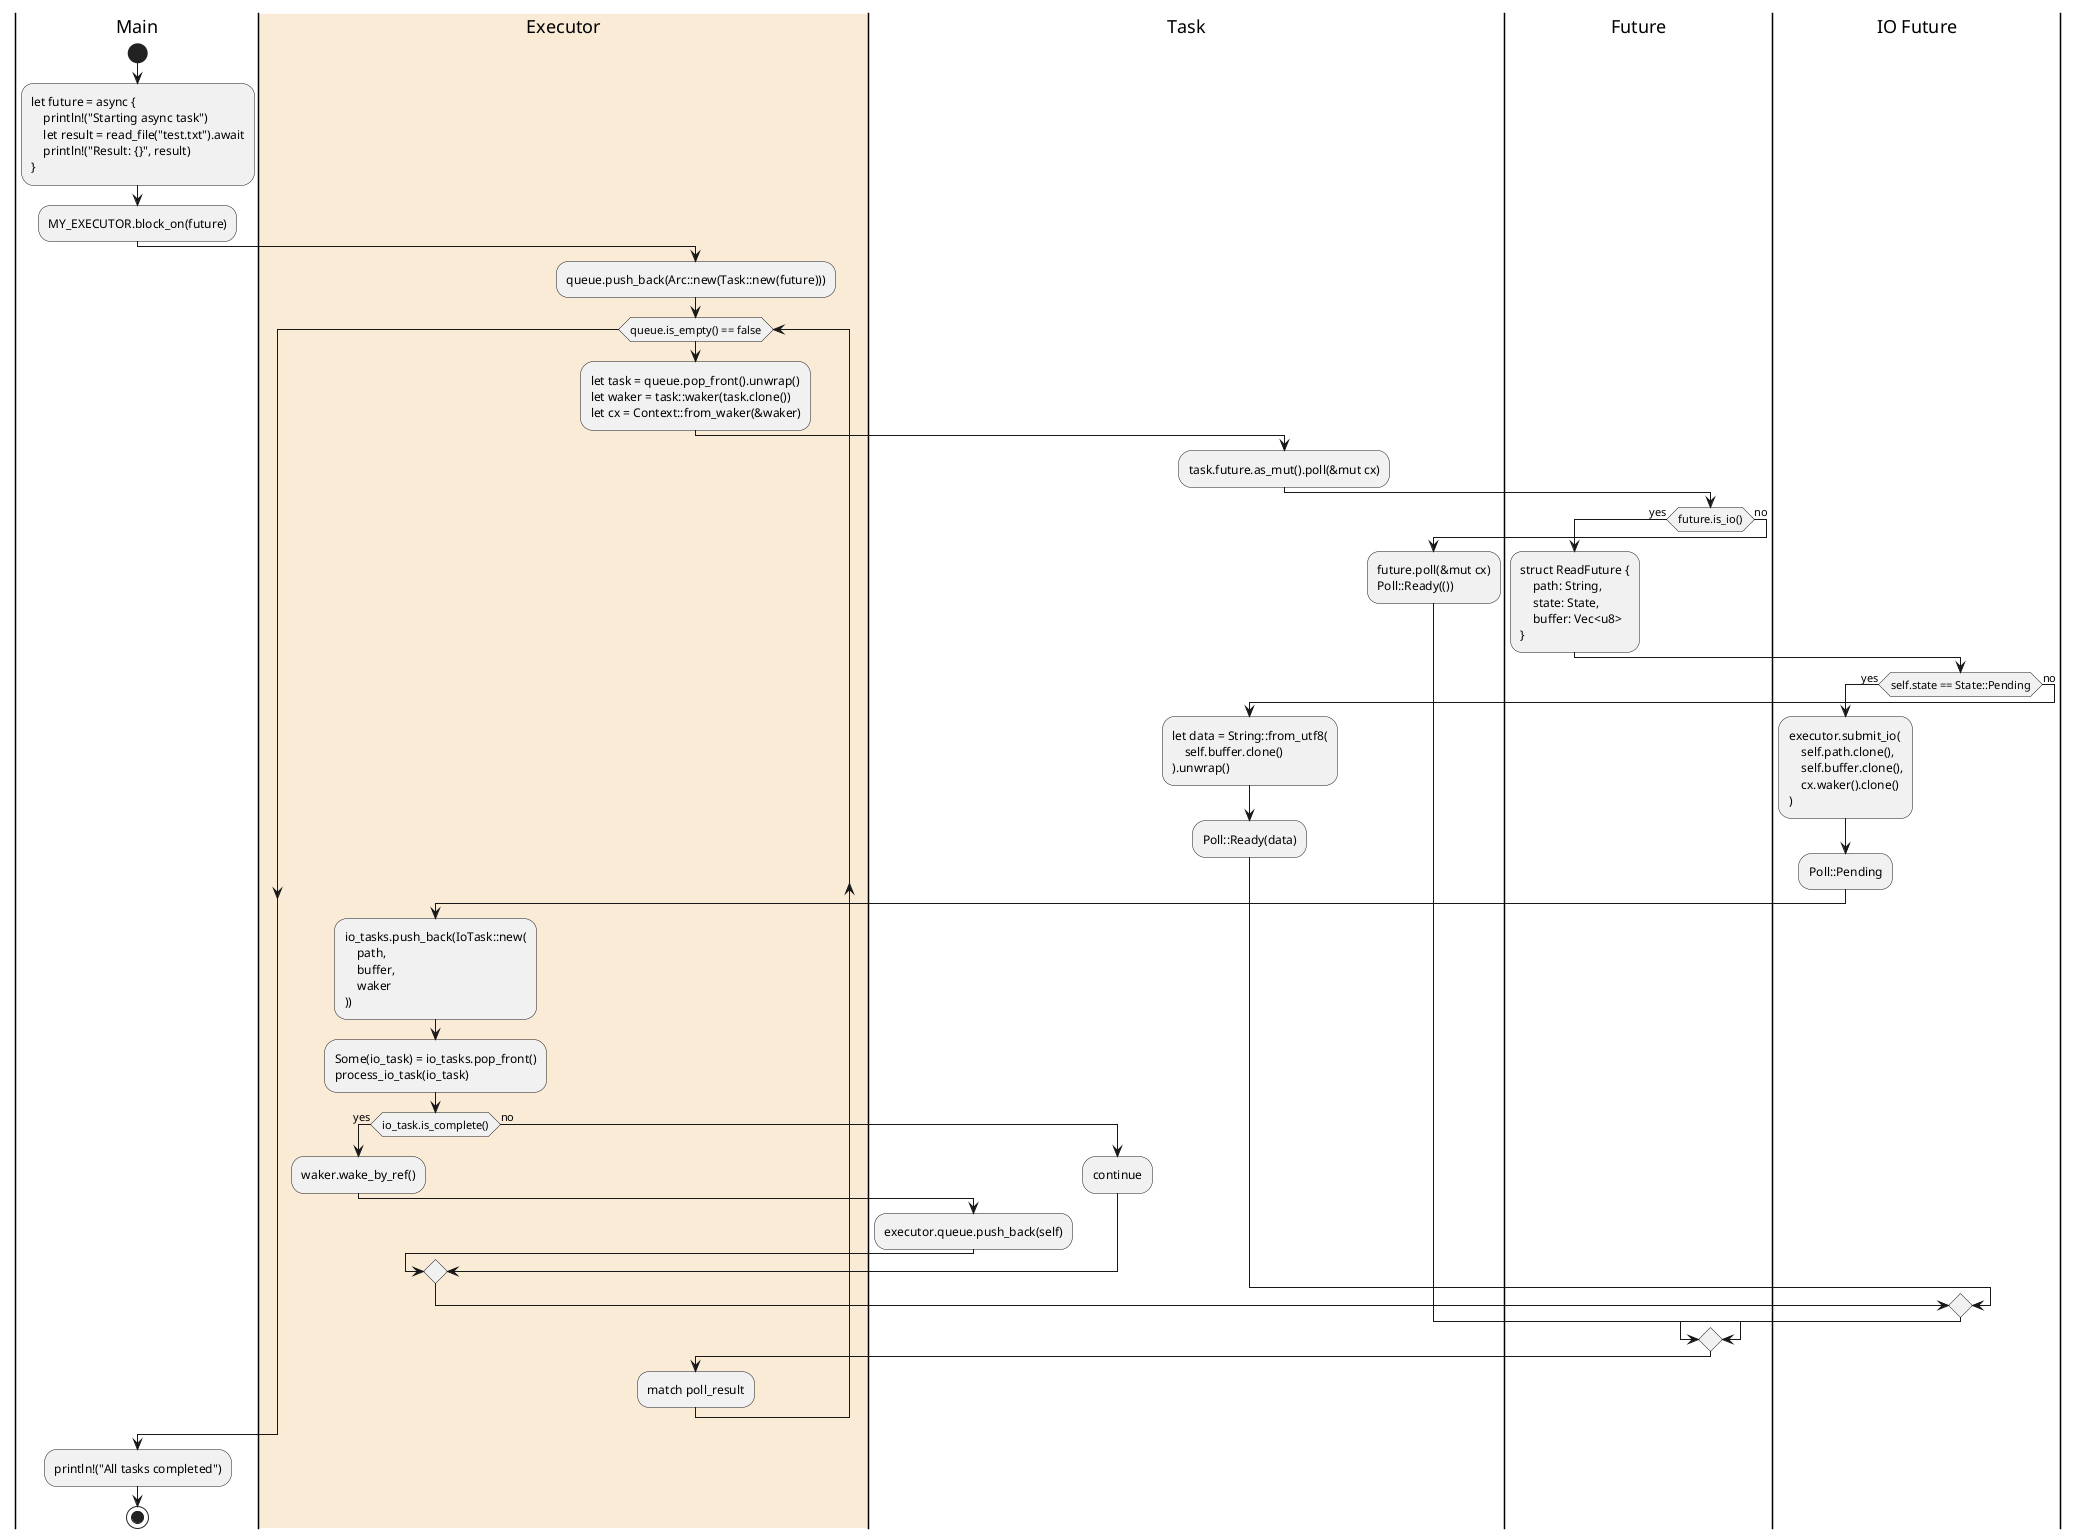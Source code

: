 @startuml
|Main|
start
:let future = async {
    println!("Starting async task")
    let result = read_file("test.txt").await
    println!("Result: {}", result)
};

:MY_EXECUTOR.block_on(future);

|#AntiqueWhite|Executor|
:queue.push_back(Arc::new(Task::new(future)));

while (queue.is_empty() == false)
    :let task = queue.pop_front().unwrap()
    let waker = task::waker(task.clone())
    let cx = Context::from_waker(&waker);

    |Task|
    :task.future.as_mut().poll(&mut cx);

    |Future|
    if (future.is_io()) then (yes)
        :struct ReadFuture {
    path: String,
    state: State,
    buffer: Vec<u8>
};

        |IO Future|
        if (self.state == State::Pending) then (yes)
            :executor.submit_io(
    self.path.clone(),
    self.buffer.clone(),
    cx.waker().clone()
);
            :Poll::Pending;

            |Executor|
            :io_tasks.push_back(IoTask::new(
    path,
    buffer,
    waker
));

            :Some(io_task) = io_tasks.pop_front()
            process_io_task(io_task);

            if (io_task.is_complete()) then (yes)
                :waker.wake_by_ref();

                |Task|
                :executor.queue.push_back(self);
            else (no)
                :continue;
            endif

        else (no)
            :let data = String::from_utf8(
    self.buffer.clone()
).unwrap();
            :Poll::Ready(data);
        endif

    else (no)
        :future.poll(&mut cx)
Poll::Ready(());
    endif

    |Executor|
    :match poll_result;

endwhile

|Main|
:println!("All tasks completed");
stop
@enduml